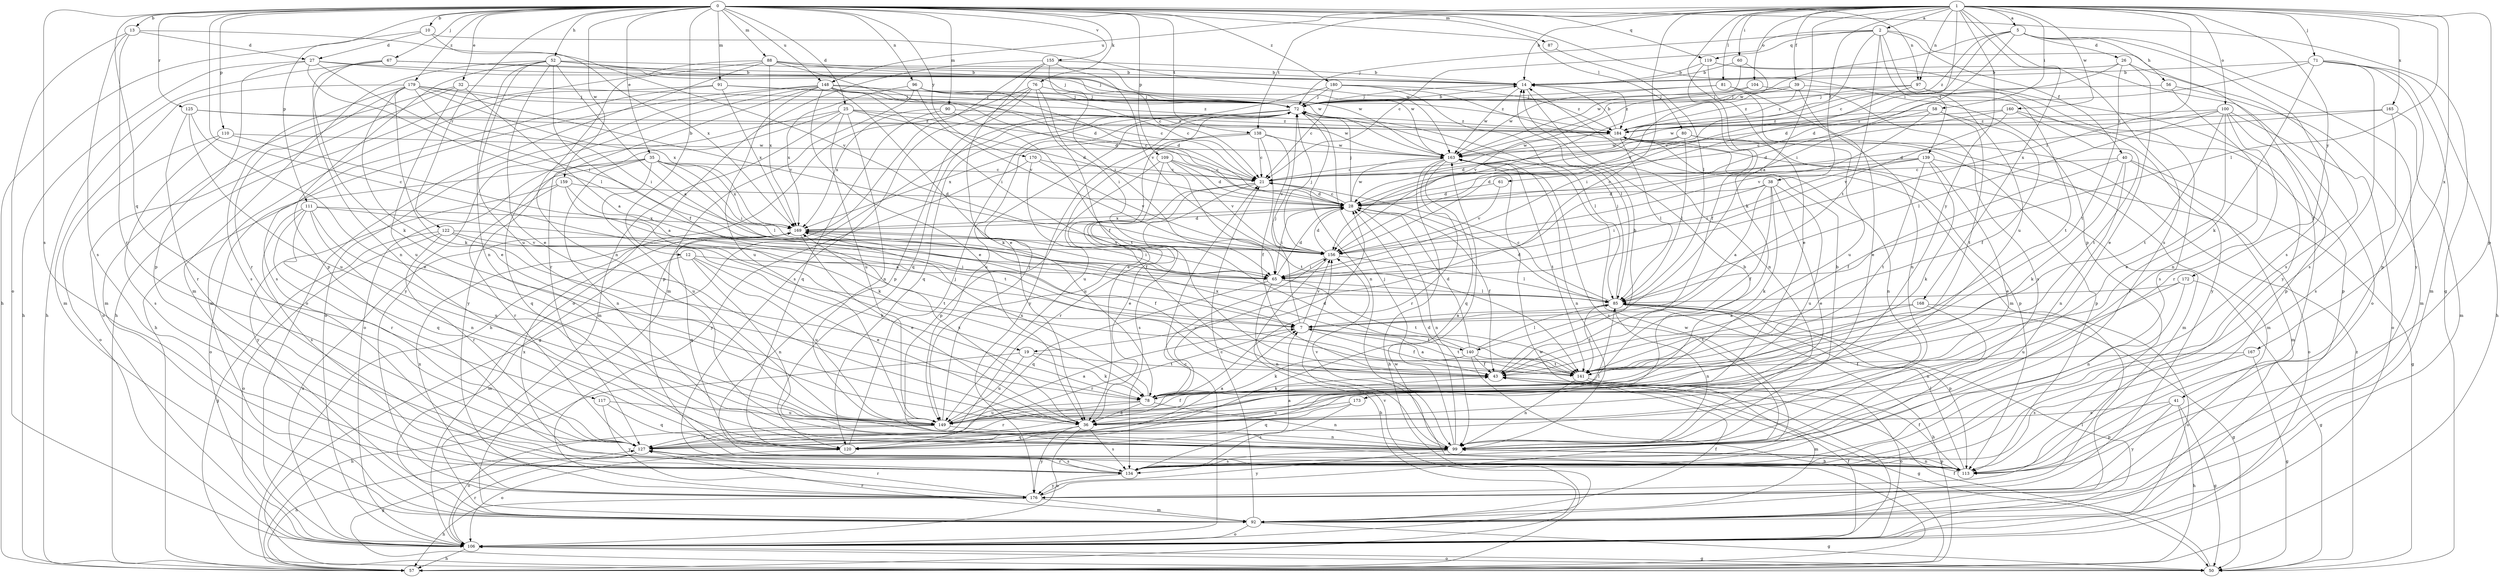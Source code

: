strict digraph  {
0;
1;
2;
5;
7;
10;
12;
13;
14;
19;
21;
25;
26;
27;
28;
32;
35;
36;
38;
39;
40;
41;
43;
50;
52;
56;
57;
58;
60;
61;
65;
67;
71;
72;
76;
78;
80;
81;
85;
87;
88;
90;
91;
92;
96;
97;
99;
100;
104;
106;
109;
110;
111;
113;
117;
119;
120;
122;
125;
127;
134;
138;
139;
140;
141;
148;
149;
155;
156;
159;
160;
163;
165;
167;
168;
169;
170;
172;
173;
176;
179;
180;
184;
0 -> 10  [label=b];
0 -> 12  [label=b];
0 -> 13  [label=b];
0 -> 19  [label=c];
0 -> 25  [label=d];
0 -> 32  [label=e];
0 -> 35  [label=e];
0 -> 50  [label=g];
0 -> 52  [label=h];
0 -> 67  [label=j];
0 -> 76  [label=k];
0 -> 80  [label=l];
0 -> 87  [label=m];
0 -> 88  [label=m];
0 -> 90  [label=m];
0 -> 91  [label=m];
0 -> 96  [label=n];
0 -> 97  [label=n];
0 -> 109  [label=p];
0 -> 110  [label=p];
0 -> 111  [label=p];
0 -> 113  [label=p];
0 -> 117  [label=q];
0 -> 119  [label=q];
0 -> 122  [label=r];
0 -> 125  [label=r];
0 -> 134  [label=s];
0 -> 138  [label=t];
0 -> 148  [label=u];
0 -> 155  [label=v];
0 -> 159  [label=w];
0 -> 170  [label=y];
0 -> 179  [label=z];
0 -> 180  [label=z];
1 -> 2  [label=a];
1 -> 5  [label=a];
1 -> 7  [label=a];
1 -> 14  [label=b];
1 -> 19  [label=c];
1 -> 38  [label=f];
1 -> 39  [label=f];
1 -> 58  [label=i];
1 -> 60  [label=i];
1 -> 61  [label=i];
1 -> 65  [label=i];
1 -> 71  [label=j];
1 -> 78  [label=k];
1 -> 81  [label=l];
1 -> 85  [label=l];
1 -> 97  [label=n];
1 -> 100  [label=o];
1 -> 104  [label=o];
1 -> 113  [label=p];
1 -> 134  [label=s];
1 -> 138  [label=t];
1 -> 148  [label=u];
1 -> 160  [label=w];
1 -> 165  [label=x];
1 -> 167  [label=x];
1 -> 168  [label=x];
1 -> 172  [label=y];
1 -> 173  [label=y];
2 -> 21  [label=c];
2 -> 40  [label=f];
2 -> 41  [label=f];
2 -> 72  [label=j];
2 -> 119  [label=q];
2 -> 139  [label=t];
2 -> 140  [label=t];
2 -> 149  [label=u];
2 -> 156  [label=v];
5 -> 21  [label=c];
5 -> 26  [label=d];
5 -> 56  [label=h];
5 -> 65  [label=i];
5 -> 134  [label=s];
5 -> 163  [label=w];
5 -> 176  [label=y];
5 -> 184  [label=z];
7 -> 43  [label=f];
7 -> 72  [label=j];
7 -> 127  [label=r];
7 -> 140  [label=t];
7 -> 141  [label=t];
7 -> 156  [label=v];
10 -> 27  [label=d];
10 -> 57  [label=h];
10 -> 163  [label=w];
10 -> 169  [label=x];
12 -> 36  [label=e];
12 -> 65  [label=i];
12 -> 92  [label=m];
12 -> 99  [label=n];
12 -> 149  [label=u];
13 -> 27  [label=d];
13 -> 106  [label=o];
13 -> 127  [label=r];
13 -> 134  [label=s];
13 -> 156  [label=v];
14 -> 72  [label=j];
14 -> 99  [label=n];
14 -> 163  [label=w];
14 -> 184  [label=z];
19 -> 57  [label=h];
19 -> 78  [label=k];
19 -> 141  [label=t];
19 -> 149  [label=u];
21 -> 28  [label=d];
21 -> 36  [label=e];
21 -> 127  [label=r];
21 -> 134  [label=s];
25 -> 21  [label=c];
25 -> 28  [label=d];
25 -> 92  [label=m];
25 -> 99  [label=n];
25 -> 106  [label=o];
25 -> 149  [label=u];
25 -> 176  [label=y];
25 -> 184  [label=z];
26 -> 14  [label=b];
26 -> 28  [label=d];
26 -> 36  [label=e];
26 -> 134  [label=s];
26 -> 141  [label=t];
27 -> 14  [label=b];
27 -> 57  [label=h];
27 -> 65  [label=i];
27 -> 85  [label=l];
27 -> 113  [label=p];
27 -> 163  [label=w];
28 -> 21  [label=c];
28 -> 43  [label=f];
28 -> 65  [label=i];
28 -> 72  [label=j];
28 -> 99  [label=n];
28 -> 163  [label=w];
28 -> 169  [label=x];
32 -> 7  [label=a];
32 -> 72  [label=j];
32 -> 92  [label=m];
32 -> 106  [label=o];
32 -> 149  [label=u];
35 -> 21  [label=c];
35 -> 65  [label=i];
35 -> 85  [label=l];
35 -> 99  [label=n];
35 -> 106  [label=o];
35 -> 120  [label=q];
35 -> 149  [label=u];
35 -> 169  [label=x];
36 -> 106  [label=o];
36 -> 120  [label=q];
36 -> 134  [label=s];
36 -> 169  [label=x];
36 -> 176  [label=y];
38 -> 7  [label=a];
38 -> 28  [label=d];
38 -> 36  [label=e];
38 -> 43  [label=f];
38 -> 65  [label=i];
38 -> 78  [label=k];
38 -> 149  [label=u];
39 -> 36  [label=e];
39 -> 72  [label=j];
39 -> 156  [label=v];
39 -> 176  [label=y];
39 -> 184  [label=z];
40 -> 21  [label=c];
40 -> 43  [label=f];
40 -> 50  [label=g];
40 -> 78  [label=k];
40 -> 92  [label=m];
40 -> 99  [label=n];
41 -> 36  [label=e];
41 -> 50  [label=g];
41 -> 57  [label=h];
41 -> 113  [label=p];
41 -> 176  [label=y];
43 -> 14  [label=b];
43 -> 50  [label=g];
43 -> 78  [label=k];
50 -> 43  [label=f];
50 -> 106  [label=o];
50 -> 184  [label=z];
52 -> 7  [label=a];
52 -> 14  [label=b];
52 -> 36  [label=e];
52 -> 43  [label=f];
52 -> 72  [label=j];
52 -> 92  [label=m];
52 -> 99  [label=n];
52 -> 113  [label=p];
52 -> 149  [label=u];
52 -> 163  [label=w];
56 -> 72  [label=j];
56 -> 92  [label=m];
56 -> 99  [label=n];
57 -> 163  [label=w];
58 -> 28  [label=d];
58 -> 43  [label=f];
58 -> 141  [label=t];
58 -> 156  [label=v];
58 -> 184  [label=z];
60 -> 14  [label=b];
60 -> 156  [label=v];
60 -> 163  [label=w];
61 -> 28  [label=d];
61 -> 156  [label=v];
65 -> 28  [label=d];
65 -> 85  [label=l];
65 -> 99  [label=n];
65 -> 120  [label=q];
65 -> 141  [label=t];
67 -> 14  [label=b];
67 -> 57  [label=h];
67 -> 72  [label=j];
67 -> 78  [label=k];
67 -> 99  [label=n];
71 -> 14  [label=b];
71 -> 28  [label=d];
71 -> 57  [label=h];
71 -> 78  [label=k];
71 -> 92  [label=m];
71 -> 113  [label=p];
71 -> 134  [label=s];
72 -> 14  [label=b];
72 -> 36  [label=e];
72 -> 50  [label=g];
72 -> 85  [label=l];
72 -> 99  [label=n];
72 -> 120  [label=q];
72 -> 149  [label=u];
72 -> 176  [label=y];
72 -> 184  [label=z];
76 -> 43  [label=f];
76 -> 57  [label=h];
76 -> 65  [label=i];
76 -> 72  [label=j];
76 -> 113  [label=p];
76 -> 134  [label=s];
78 -> 28  [label=d];
78 -> 36  [label=e];
78 -> 99  [label=n];
78 -> 127  [label=r];
78 -> 149  [label=u];
78 -> 156  [label=v];
78 -> 169  [label=x];
80 -> 28  [label=d];
80 -> 85  [label=l];
80 -> 92  [label=m];
80 -> 113  [label=p];
80 -> 163  [label=w];
81 -> 72  [label=j];
81 -> 99  [label=n];
81 -> 149  [label=u];
81 -> 163  [label=w];
85 -> 7  [label=a];
85 -> 21  [label=c];
85 -> 28  [label=d];
85 -> 50  [label=g];
85 -> 57  [label=h];
85 -> 72  [label=j];
85 -> 99  [label=n];
85 -> 113  [label=p];
85 -> 141  [label=t];
87 -> 85  [label=l];
88 -> 14  [label=b];
88 -> 21  [label=c];
88 -> 28  [label=d];
88 -> 57  [label=h];
88 -> 99  [label=n];
88 -> 106  [label=o];
88 -> 163  [label=w];
88 -> 169  [label=x];
90 -> 120  [label=q];
90 -> 141  [label=t];
90 -> 169  [label=x];
90 -> 184  [label=z];
91 -> 72  [label=j];
91 -> 92  [label=m];
91 -> 134  [label=s];
91 -> 169  [label=x];
91 -> 184  [label=z];
92 -> 21  [label=c];
92 -> 43  [label=f];
92 -> 50  [label=g];
92 -> 106  [label=o];
92 -> 127  [label=r];
96 -> 21  [label=c];
96 -> 28  [label=d];
96 -> 72  [label=j];
96 -> 113  [label=p];
96 -> 156  [label=v];
96 -> 169  [label=x];
97 -> 65  [label=i];
97 -> 72  [label=j];
97 -> 134  [label=s];
97 -> 141  [label=t];
97 -> 184  [label=z];
99 -> 14  [label=b];
99 -> 28  [label=d];
99 -> 72  [label=j];
99 -> 113  [label=p];
99 -> 134  [label=s];
99 -> 156  [label=v];
99 -> 176  [label=y];
100 -> 36  [label=e];
100 -> 85  [label=l];
100 -> 106  [label=o];
100 -> 113  [label=p];
100 -> 127  [label=r];
100 -> 141  [label=t];
100 -> 163  [label=w];
100 -> 184  [label=z];
104 -> 72  [label=j];
104 -> 134  [label=s];
104 -> 156  [label=v];
106 -> 21  [label=c];
106 -> 43  [label=f];
106 -> 50  [label=g];
106 -> 57  [label=h];
106 -> 85  [label=l];
106 -> 127  [label=r];
106 -> 156  [label=v];
106 -> 163  [label=w];
106 -> 169  [label=x];
109 -> 21  [label=c];
109 -> 28  [label=d];
109 -> 113  [label=p];
109 -> 141  [label=t];
109 -> 149  [label=u];
109 -> 156  [label=v];
110 -> 7  [label=a];
110 -> 106  [label=o];
110 -> 134  [label=s];
110 -> 163  [label=w];
111 -> 7  [label=a];
111 -> 99  [label=n];
111 -> 120  [label=q];
111 -> 127  [label=r];
111 -> 134  [label=s];
111 -> 149  [label=u];
111 -> 169  [label=x];
113 -> 43  [label=f];
113 -> 85  [label=l];
113 -> 99  [label=n];
117 -> 120  [label=q];
117 -> 149  [label=u];
117 -> 176  [label=y];
119 -> 14  [label=b];
119 -> 36  [label=e];
119 -> 43  [label=f];
119 -> 106  [label=o];
119 -> 176  [label=y];
120 -> 7  [label=a];
120 -> 72  [label=j];
120 -> 106  [label=o];
122 -> 50  [label=g];
122 -> 78  [label=k];
122 -> 106  [label=o];
122 -> 127  [label=r];
122 -> 141  [label=t];
122 -> 156  [label=v];
125 -> 36  [label=e];
125 -> 127  [label=r];
125 -> 149  [label=u];
125 -> 163  [label=w];
125 -> 184  [label=z];
127 -> 14  [label=b];
127 -> 50  [label=g];
127 -> 57  [label=h];
127 -> 85  [label=l];
127 -> 134  [label=s];
134 -> 7  [label=a];
134 -> 127  [label=r];
134 -> 169  [label=x];
134 -> 176  [label=y];
138 -> 21  [label=c];
138 -> 43  [label=f];
138 -> 149  [label=u];
138 -> 156  [label=v];
138 -> 163  [label=w];
138 -> 169  [label=x];
139 -> 21  [label=c];
139 -> 28  [label=d];
139 -> 36  [label=e];
139 -> 65  [label=i];
139 -> 78  [label=k];
139 -> 106  [label=o];
139 -> 141  [label=t];
140 -> 28  [label=d];
140 -> 43  [label=f];
140 -> 57  [label=h];
140 -> 78  [label=k];
140 -> 85  [label=l];
140 -> 141  [label=t];
140 -> 169  [label=x];
141 -> 7  [label=a];
141 -> 92  [label=m];
141 -> 99  [label=n];
141 -> 106  [label=o];
148 -> 21  [label=c];
148 -> 28  [label=d];
148 -> 36  [label=e];
148 -> 57  [label=h];
148 -> 65  [label=i];
148 -> 72  [label=j];
148 -> 78  [label=k];
148 -> 106  [label=o];
148 -> 127  [label=r];
148 -> 149  [label=u];
148 -> 176  [label=y];
149 -> 7  [label=a];
149 -> 43  [label=f];
149 -> 72  [label=j];
149 -> 99  [label=n];
149 -> 106  [label=o];
149 -> 127  [label=r];
155 -> 14  [label=b];
155 -> 36  [label=e];
155 -> 65  [label=i];
155 -> 92  [label=m];
155 -> 106  [label=o];
155 -> 156  [label=v];
156 -> 28  [label=d];
156 -> 57  [label=h];
156 -> 65  [label=i];
156 -> 72  [label=j];
156 -> 85  [label=l];
159 -> 28  [label=d];
159 -> 78  [label=k];
159 -> 127  [label=r];
159 -> 141  [label=t];
159 -> 176  [label=y];
160 -> 21  [label=c];
160 -> 113  [label=p];
160 -> 141  [label=t];
160 -> 156  [label=v];
160 -> 184  [label=z];
163 -> 21  [label=c];
163 -> 57  [label=h];
163 -> 99  [label=n];
163 -> 120  [label=q];
163 -> 127  [label=r];
163 -> 134  [label=s];
163 -> 141  [label=t];
165 -> 28  [label=d];
165 -> 92  [label=m];
165 -> 134  [label=s];
165 -> 184  [label=z];
167 -> 43  [label=f];
167 -> 50  [label=g];
167 -> 134  [label=s];
168 -> 7  [label=a];
168 -> 99  [label=n];
168 -> 106  [label=o];
168 -> 141  [label=t];
169 -> 28  [label=d];
169 -> 36  [label=e];
169 -> 43  [label=f];
169 -> 65  [label=i];
169 -> 120  [label=q];
169 -> 156  [label=v];
170 -> 21  [label=c];
170 -> 43  [label=f];
170 -> 156  [label=v];
170 -> 176  [label=y];
172 -> 50  [label=g];
172 -> 85  [label=l];
172 -> 99  [label=n];
172 -> 149  [label=u];
173 -> 120  [label=q];
173 -> 134  [label=s];
173 -> 149  [label=u];
176 -> 57  [label=h];
176 -> 92  [label=m];
176 -> 127  [label=r];
176 -> 163  [label=w];
176 -> 169  [label=x];
179 -> 36  [label=e];
179 -> 65  [label=i];
179 -> 72  [label=j];
179 -> 78  [label=k];
179 -> 92  [label=m];
179 -> 127  [label=r];
179 -> 134  [label=s];
179 -> 156  [label=v];
179 -> 169  [label=x];
179 -> 184  [label=z];
180 -> 21  [label=c];
180 -> 72  [label=j];
180 -> 85  [label=l];
180 -> 92  [label=m];
180 -> 120  [label=q];
180 -> 184  [label=z];
184 -> 14  [label=b];
184 -> 85  [label=l];
184 -> 92  [label=m];
184 -> 99  [label=n];
184 -> 113  [label=p];
184 -> 163  [label=w];
}
